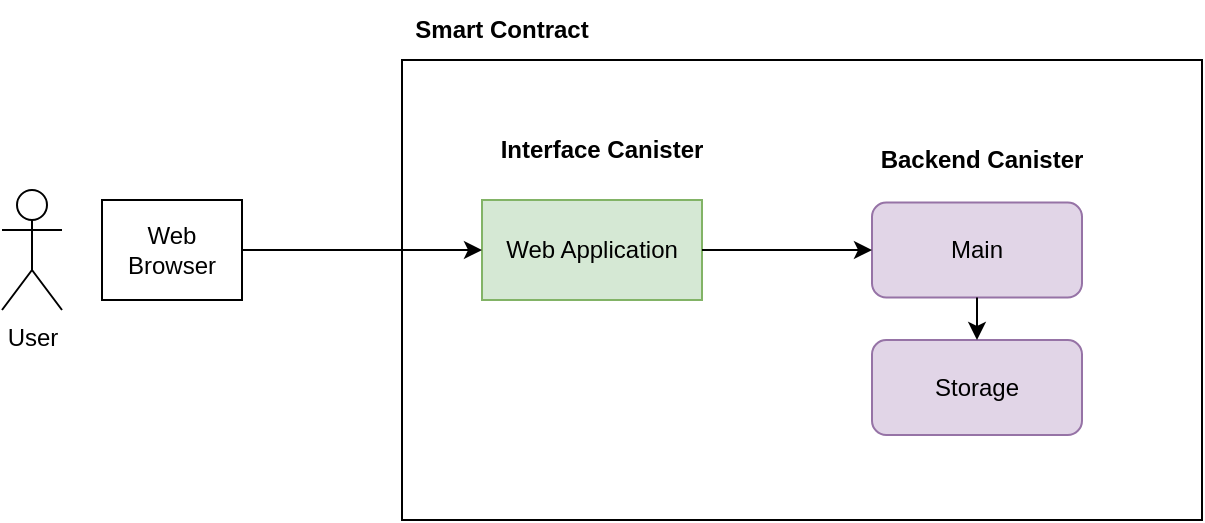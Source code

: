 <mxfile version="20.0.1" type="device"><diagram id="cGpD130gcxS-TiX9ZW1l" name="Page-1"><mxGraphModel dx="968" dy="607" grid="1" gridSize="10" guides="1" tooltips="1" connect="1" arrows="1" fold="1" page="1" pageScale="1" pageWidth="827" pageHeight="1169" math="0" shadow="0"><root><mxCell id="0"/><mxCell id="1" parent="0"/><mxCell id="LUeWP6GsCZn4XyTtl1i_-9" value="" style="rounded=0;whiteSpace=wrap;html=1;" vertex="1" parent="1"><mxGeometry x="260" y="90" width="400" height="230" as="geometry"/></mxCell><mxCell id="LUeWP6GsCZn4XyTtl1i_-2" value="User" style="shape=umlActor;verticalLabelPosition=bottom;verticalAlign=top;html=1;outlineConnect=0;" vertex="1" parent="1"><mxGeometry x="60" y="155" width="30" height="60" as="geometry"/></mxCell><mxCell id="LUeWP6GsCZn4XyTtl1i_-3" value="Web Application" style="rounded=0;whiteSpace=wrap;html=1;fillColor=#d5e8d4;strokeColor=#82b366;" vertex="1" parent="1"><mxGeometry x="300" y="160" width="110" height="50" as="geometry"/></mxCell><mxCell id="LUeWP6GsCZn4XyTtl1i_-4" value="Main" style="rounded=1;whiteSpace=wrap;html=1;fillColor=#e1d5e7;strokeColor=#9673a6;" vertex="1" parent="1"><mxGeometry x="495" y="161.25" width="105" height="47.5" as="geometry"/></mxCell><mxCell id="LUeWP6GsCZn4XyTtl1i_-6" value="&lt;b&gt;Interface Canister&lt;/b&gt;" style="text;html=1;strokeColor=none;fillColor=none;align=center;verticalAlign=middle;whiteSpace=wrap;rounded=0;" vertex="1" parent="1"><mxGeometry x="300" y="120" width="120" height="30" as="geometry"/></mxCell><mxCell id="LUeWP6GsCZn4XyTtl1i_-7" value="&lt;b&gt;Backend Canister&lt;/b&gt;" style="text;html=1;strokeColor=none;fillColor=none;align=center;verticalAlign=middle;whiteSpace=wrap;rounded=0;" vertex="1" parent="1"><mxGeometry x="490" y="125" width="120" height="30" as="geometry"/></mxCell><mxCell id="LUeWP6GsCZn4XyTtl1i_-10" value="&lt;b&gt;Smart Contract&lt;/b&gt;" style="text;html=1;strokeColor=none;fillColor=none;align=center;verticalAlign=middle;whiteSpace=wrap;rounded=0;" vertex="1" parent="1"><mxGeometry x="250" y="60" width="120" height="30" as="geometry"/></mxCell><mxCell id="LUeWP6GsCZn4XyTtl1i_-11" value="Web Browser" style="rounded=0;whiteSpace=wrap;html=1;" vertex="1" parent="1"><mxGeometry x="110" y="160" width="70" height="50" as="geometry"/></mxCell><mxCell id="LUeWP6GsCZn4XyTtl1i_-12" value="" style="endArrow=classic;html=1;rounded=0;exitX=1;exitY=0.5;exitDx=0;exitDy=0;" edge="1" parent="1" source="LUeWP6GsCZn4XyTtl1i_-11" target="LUeWP6GsCZn4XyTtl1i_-3"><mxGeometry width="50" height="50" relative="1" as="geometry"><mxPoint x="410" y="330" as="sourcePoint"/><mxPoint x="460" y="280" as="targetPoint"/></mxGeometry></mxCell><mxCell id="LUeWP6GsCZn4XyTtl1i_-14" value="" style="endArrow=classic;html=1;rounded=0;exitX=1;exitY=0.5;exitDx=0;exitDy=0;entryX=0;entryY=0.5;entryDx=0;entryDy=0;" edge="1" parent="1" source="LUeWP6GsCZn4XyTtl1i_-3" target="LUeWP6GsCZn4XyTtl1i_-4"><mxGeometry width="50" height="50" relative="1" as="geometry"><mxPoint x="410" y="330" as="sourcePoint"/><mxPoint x="460" y="280" as="targetPoint"/></mxGeometry></mxCell><mxCell id="LUeWP6GsCZn4XyTtl1i_-18" value="Storage" style="rounded=1;whiteSpace=wrap;html=1;fillColor=#e1d5e7;strokeColor=#9673a6;" vertex="1" parent="1"><mxGeometry x="495" y="230" width="105" height="47.5" as="geometry"/></mxCell><mxCell id="LUeWP6GsCZn4XyTtl1i_-19" value="" style="endArrow=classic;html=1;rounded=0;entryX=0.5;entryY=0;entryDx=0;entryDy=0;exitX=0.5;exitY=1;exitDx=0;exitDy=0;" edge="1" parent="1" source="LUeWP6GsCZn4XyTtl1i_-4" target="LUeWP6GsCZn4XyTtl1i_-18"><mxGeometry width="50" height="50" relative="1" as="geometry"><mxPoint x="410" y="330" as="sourcePoint"/><mxPoint x="460" y="280" as="targetPoint"/></mxGeometry></mxCell></root></mxGraphModel></diagram></mxfile>